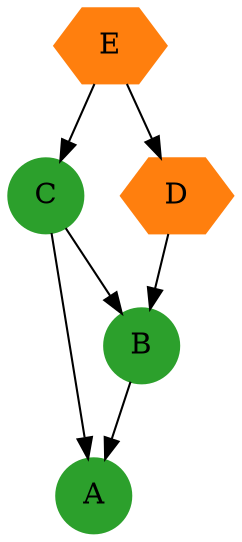 strict digraph {
	graph [bb="0,0,108,252"];
	node [label="\N"];
	A	 [calibrate_function=test_calibration_True_delayed,
		calibration_timeout=inf,
		check_function=always_needs_calibration,
		color="#2ca02c",
		fillcolor="#2ca02c",
		height=0.5,
		pos="41,18",
		shape=circle,
		state=good,
		style=filled,
		width=0.5];
	B	 [calibrate_function=test_calibration_True_delayed,
		calibration_timeout=inf,
		check_function=always_needs_calibration,
		color="#2ca02c",
		fillcolor="#2ca02c",
		height=0.5,
		pos="64,90",
		shape=circle,
		state=good,
		style=filled,
		width=0.5];
	B -> A	 [pos="e,46.465,35.633 58.666,72.765 55.976,64.578 52.647,54.448 49.607,45.195"];
	C	 [calibrate_function=test_calibration_True_delayed,
		calibration_timeout=inf,
		check_function=always_needs_calibration,
		color="#2ca02c",
		fillcolor="#2ca02c",
		height=0.5,
		pos="18,162",
		shape=circle,
		state=good,
		style=filled,
		width=0.5];
	C -> A	 [pos="e,38.275,35.825 20.729,144.15 24.654,119.92 31.935,74.965 36.619,46.046"];
	C -> B	 [pos="e,54.481,105.49 27.531,146.5 33.699,137.11 41.862,124.69 48.901,113.98"];
	D	 [calibrate_function=NotImplementedCalibration,
		calibration_timeout=inf,
		check_function=always_needs_calibration,
		color="#ff7f0e",
		fillcolor="#ff7f0e",
		height=0.5,
		pos="81,162",
		shape=hexagon,
		state="needs calibration",
		style=filled,
		width=0.75];
	D -> B	 [pos="e,68.037,107.62 76.798,143.7 74.876,135.78 72.555,126.23 70.421,117.44"];
	E	 [calibrate_function=NotImplementedCalibration,
		calibration_timeout=inf,
		check_function=always_needs_calibration,
		color="#ff7f0e",
		fillcolor="#ff7f0e",
		height=0.5,
		pos="49,234",
		shape=hexagon,
		state="needs calibration",
		style=filled,
		width=0.75];
	E -> C	 [pos="e,24.94,178.67 41.337,215.7 37.65,207.37 33.161,197.23 29.108,188.08"];
	E -> D	 [pos="e,73.181,180.1 56.91,215.7 60.553,207.73 64.954,198.1 68.994,189.26"];
}
